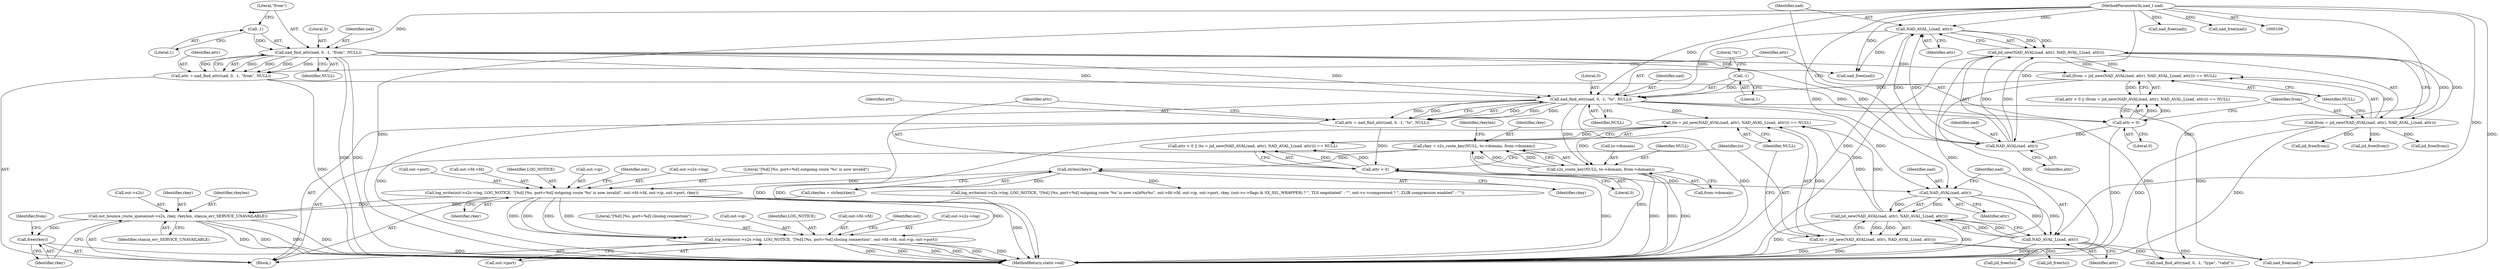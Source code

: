 digraph "0_jabberd2_aabcffae560d5fd00cd1d2ffce5d760353cf0a4d@API" {
"1000278" [label="(Call,log_write(out->s2s->log, LOG_NOTICE, \"[%d] [%s, port=%d] outgoing route '%s' is now invalid\", out->fd->fd, out->ip, out->port, rkey))"];
"1000195" [label="(Call,strlen(rkey))"];
"1000183" [label="(Call,rkey = s2s_route_key(NULL, to->domain, from->domain))"];
"1000185" [label="(Call,s2s_route_key(NULL, to->domain, from->domain))"];
"1000151" [label="(Call,nad_find_attr(nad, 0, -1, \"to\", NULL))"];
"1000138" [label="(Call,NAD_AVAL_L(nad, attr))"];
"1000135" [label="(Call,NAD_AVAL(nad, attr))"];
"1000119" [label="(Call,nad_find_attr(nad, 0, -1, \"from\", NULL))"];
"1000110" [label="(MethodParameterIn,nad_t nad)"];
"1000122" [label="(Call,-1)"];
"1000128" [label="(Call,attr < 0)"];
"1000117" [label="(Call,attr = nad_find_attr(nad, 0, -1, \"from\", NULL))"];
"1000154" [label="(Call,-1)"];
"1000131" [label="(Call,(from = jid_new(NAD_AVAL(nad, attr), NAD_AVAL_L(nad, attr))) == NULL)"];
"1000132" [label="(Call,from = jid_new(NAD_AVAL(nad, attr), NAD_AVAL_L(nad, attr)))"];
"1000134" [label="(Call,jid_new(NAD_AVAL(nad, attr), NAD_AVAL_L(nad, attr)))"];
"1000163" [label="(Call,(to = jid_new(NAD_AVAL(nad, attr), NAD_AVAL_L(nad, attr))) == NULL)"];
"1000164" [label="(Call,to = jid_new(NAD_AVAL(nad, attr), NAD_AVAL_L(nad, attr)))"];
"1000166" [label="(Call,jid_new(NAD_AVAL(nad, attr), NAD_AVAL_L(nad, attr)))"];
"1000167" [label="(Call,NAD_AVAL(nad, attr))"];
"1000160" [label="(Call,attr < 0)"];
"1000149" [label="(Call,attr = nad_find_attr(nad, 0, -1, \"to\", NULL))"];
"1000170" [label="(Call,NAD_AVAL_L(nad, attr))"];
"1000298" [label="(Call,log_write(out->s2s->log, LOG_NOTICE, \"[%d] [%s, port=%d] closing connection\", out->fd->fd, out->ip, out->port))"];
"1000327" [label="(Call,out_bounce_route_queue(out->s2s, rkey, rkeylen, stanza_err_SERVICE_UNAVAILABLE))"];
"1000334" [label="(Call,free(rkey))"];
"1000125" [label="(Identifier,NULL)"];
"1000195" [label="(Call,strlen(rkey))"];
"1000305" [label="(Literal,\"[%d] [%s, port=%d] closing connection\")"];
"1000164" [label="(Call,to = jid_new(NAD_AVAL(nad, attr), NAD_AVAL_L(nad, attr)))"];
"1000278" [label="(Call,log_write(out->s2s->log, LOG_NOTICE, \"[%d] [%s, port=%d] outgoing route '%s' is now invalid\", out->fd->fd, out->ip, out->port, rkey))"];
"1000336" [label="(Call,jid_free(from))"];
"1000166" [label="(Call,jid_new(NAD_AVAL(nad, attr), NAD_AVAL_L(nad, attr)))"];
"1000187" [label="(Call,to->domain)"];
"1000123" [label="(Literal,1)"];
"1000135" [label="(Call,NAD_AVAL(nad, attr))"];
"1000111" [label="(Block,)"];
"1000155" [label="(Literal,1)"];
"1000328" [label="(Call,out->s2s)"];
"1000314" [label="(Call,out->port)"];
"1000190" [label="(Call,from->domain)"];
"1000335" [label="(Identifier,rkey)"];
"1000140" [label="(Identifier,attr)"];
"1000279" [label="(Call,out->s2s->log)"];
"1000146" [label="(Call,nad_free(nad))"];
"1000342" [label="(MethodReturn,static void)"];
"1000129" [label="(Identifier,attr)"];
"1000186" [label="(Identifier,NULL)"];
"1000160" [label="(Call,attr < 0)"];
"1000337" [label="(Identifier,from)"];
"1000152" [label="(Identifier,nad)"];
"1000119" [label="(Call,nad_find_attr(nad, 0, -1, \"from\", NULL))"];
"1000156" [label="(Literal,\"to\")"];
"1000180" [label="(Call,nad_free(nad))"];
"1000334" [label="(Call,free(rkey))"];
"1000165" [label="(Identifier,to)"];
"1000311" [label="(Call,out->ip)"];
"1000297" [label="(Identifier,rkey)"];
"1000285" [label="(Literal,\"[%d] [%s, port=%d] outgoing route '%s' is now invalid\")"];
"1000194" [label="(Identifier,rkeylen)"];
"1000121" [label="(Literal,0)"];
"1000137" [label="(Identifier,attr)"];
"1000159" [label="(Call,attr < 0 || (to = jid_new(NAD_AVAL(nad, attr), NAD_AVAL_L(nad, attr))) == NULL)"];
"1000162" [label="(Literal,0)"];
"1000151" [label="(Call,nad_find_attr(nad, 0, -1, \"to\", NULL))"];
"1000130" [label="(Literal,0)"];
"1000132" [label="(Call,from = jid_new(NAD_AVAL(nad, attr), NAD_AVAL_L(nad, attr)))"];
"1000157" [label="(Identifier,NULL)"];
"1000171" [label="(Identifier,nad)"];
"1000304" [label="(Identifier,LOG_NOTICE)"];
"1000131" [label="(Call,(from = jid_new(NAD_AVAL(nad, attr), NAD_AVAL_L(nad, attr))) == NULL)"];
"1000150" [label="(Identifier,attr)"];
"1000169" [label="(Identifier,attr)"];
"1000306" [label="(Call,out->fd->fd)"];
"1000134" [label="(Call,jid_new(NAD_AVAL(nad, attr), NAD_AVAL_L(nad, attr)))"];
"1000196" [label="(Identifier,rkey)"];
"1000327" [label="(Call,out_bounce_route_queue(out->s2s, rkey, rkeylen, stanza_err_SERVICE_UNAVAILABLE))"];
"1000141" [label="(Identifier,NULL)"];
"1000184" [label="(Identifier,rkey)"];
"1000110" [label="(MethodParameterIn,nad_t nad)"];
"1000173" [label="(Identifier,NULL)"];
"1000167" [label="(Call,NAD_AVAL(nad, attr))"];
"1000271" [label="(Call,jid_free(from))"];
"1000120" [label="(Identifier,nad)"];
"1000124" [label="(Literal,\"from\")"];
"1000294" [label="(Call,out->port)"];
"1000333" [label="(Identifier,stanza_err_SERVICE_UNAVAILABLE)"];
"1000199" [label="(Call,nad_find_attr(nad, 0, -1, \"type\", \"valid\"))"];
"1000139" [label="(Identifier,nad)"];
"1000286" [label="(Call,out->fd->fd)"];
"1000118" [label="(Identifier,attr)"];
"1000319" [label="(Identifier,out)"];
"1000331" [label="(Identifier,rkey)"];
"1000284" [label="(Identifier,LOG_NOTICE)"];
"1000161" [label="(Identifier,attr)"];
"1000178" [label="(Call,jid_free(from))"];
"1000298" [label="(Call,log_write(out->s2s->log, LOG_NOTICE, \"[%d] [%s, port=%d] closing connection\", out->fd->fd, out->ip, out->port))"];
"1000136" [label="(Identifier,nad)"];
"1000299" [label="(Call,out->s2s->log)"];
"1000163" [label="(Call,(to = jid_new(NAD_AVAL(nad, attr), NAD_AVAL_L(nad, attr))) == NULL)"];
"1000275" [label="(Call,nad_free(nad))"];
"1000273" [label="(Call,jid_free(to))"];
"1000128" [label="(Call,attr < 0)"];
"1000291" [label="(Call,out->ip)"];
"1000170" [label="(Call,NAD_AVAL_L(nad, attr))"];
"1000133" [label="(Identifier,from)"];
"1000208" [label="(Call,log_write(out->s2s->log, LOG_NOTICE, \"[%d] [%s, port=%d] outgoing route '%s' is now valid%s%s\", out->fd->fd, out->ip, out->port, rkey, (out->s->flags & SX_SSL_WRAPPER) ? \", TLS negotiated\" : \"\", out->s->compressed ? \", ZLIB compression enabled\" : \"\"))"];
"1000153" [label="(Literal,0)"];
"1000340" [label="(Call,nad_free(nad))"];
"1000338" [label="(Call,jid_free(to))"];
"1000301" [label="(Identifier,out)"];
"1000117" [label="(Call,attr = nad_find_attr(nad, 0, -1, \"from\", NULL))"];
"1000183" [label="(Call,rkey = s2s_route_key(NULL, to->domain, from->domain))"];
"1000332" [label="(Identifier,rkeylen)"];
"1000168" [label="(Identifier,nad)"];
"1000185" [label="(Call,s2s_route_key(NULL, to->domain, from->domain))"];
"1000154" [label="(Call,-1)"];
"1000138" [label="(Call,NAD_AVAL_L(nad, attr))"];
"1000122" [label="(Call,-1)"];
"1000149" [label="(Call,attr = nad_find_attr(nad, 0, -1, \"to\", NULL))"];
"1000193" [label="(Call,rkeylen = strlen(rkey))"];
"1000127" [label="(Call,attr < 0 || (from = jid_new(NAD_AVAL(nad, attr), NAD_AVAL_L(nad, attr))) == NULL)"];
"1000172" [label="(Identifier,attr)"];
"1000278" -> "1000111"  [label="AST: "];
"1000278" -> "1000297"  [label="CFG: "];
"1000279" -> "1000278"  [label="AST: "];
"1000284" -> "1000278"  [label="AST: "];
"1000285" -> "1000278"  [label="AST: "];
"1000286" -> "1000278"  [label="AST: "];
"1000291" -> "1000278"  [label="AST: "];
"1000294" -> "1000278"  [label="AST: "];
"1000297" -> "1000278"  [label="AST: "];
"1000301" -> "1000278"  [label="CFG: "];
"1000278" -> "1000342"  [label="DDG: "];
"1000195" -> "1000278"  [label="DDG: "];
"1000278" -> "1000298"  [label="DDG: "];
"1000278" -> "1000298"  [label="DDG: "];
"1000278" -> "1000298"  [label="DDG: "];
"1000278" -> "1000298"  [label="DDG: "];
"1000278" -> "1000298"  [label="DDG: "];
"1000278" -> "1000327"  [label="DDG: "];
"1000195" -> "1000193"  [label="AST: "];
"1000195" -> "1000196"  [label="CFG: "];
"1000196" -> "1000195"  [label="AST: "];
"1000193" -> "1000195"  [label="CFG: "];
"1000195" -> "1000193"  [label="DDG: "];
"1000183" -> "1000195"  [label="DDG: "];
"1000195" -> "1000208"  [label="DDG: "];
"1000183" -> "1000111"  [label="AST: "];
"1000183" -> "1000185"  [label="CFG: "];
"1000184" -> "1000183"  [label="AST: "];
"1000185" -> "1000183"  [label="AST: "];
"1000194" -> "1000183"  [label="CFG: "];
"1000183" -> "1000342"  [label="DDG: "];
"1000185" -> "1000183"  [label="DDG: "];
"1000185" -> "1000183"  [label="DDG: "];
"1000185" -> "1000183"  [label="DDG: "];
"1000185" -> "1000190"  [label="CFG: "];
"1000186" -> "1000185"  [label="AST: "];
"1000187" -> "1000185"  [label="AST: "];
"1000190" -> "1000185"  [label="AST: "];
"1000185" -> "1000342"  [label="DDG: "];
"1000185" -> "1000342"  [label="DDG: "];
"1000185" -> "1000342"  [label="DDG: "];
"1000151" -> "1000185"  [label="DDG: "];
"1000163" -> "1000185"  [label="DDG: "];
"1000151" -> "1000149"  [label="AST: "];
"1000151" -> "1000157"  [label="CFG: "];
"1000152" -> "1000151"  [label="AST: "];
"1000153" -> "1000151"  [label="AST: "];
"1000154" -> "1000151"  [label="AST: "];
"1000156" -> "1000151"  [label="AST: "];
"1000157" -> "1000151"  [label="AST: "];
"1000149" -> "1000151"  [label="CFG: "];
"1000151" -> "1000342"  [label="DDG: "];
"1000151" -> "1000342"  [label="DDG: "];
"1000151" -> "1000149"  [label="DDG: "];
"1000151" -> "1000149"  [label="DDG: "];
"1000151" -> "1000149"  [label="DDG: "];
"1000151" -> "1000149"  [label="DDG: "];
"1000151" -> "1000149"  [label="DDG: "];
"1000138" -> "1000151"  [label="DDG: "];
"1000119" -> "1000151"  [label="DDG: "];
"1000119" -> "1000151"  [label="DDG: "];
"1000110" -> "1000151"  [label="DDG: "];
"1000154" -> "1000151"  [label="DDG: "];
"1000131" -> "1000151"  [label="DDG: "];
"1000151" -> "1000167"  [label="DDG: "];
"1000151" -> "1000163"  [label="DDG: "];
"1000151" -> "1000180"  [label="DDG: "];
"1000151" -> "1000199"  [label="DDG: "];
"1000138" -> "1000134"  [label="AST: "];
"1000138" -> "1000140"  [label="CFG: "];
"1000139" -> "1000138"  [label="AST: "];
"1000140" -> "1000138"  [label="AST: "];
"1000134" -> "1000138"  [label="CFG: "];
"1000138" -> "1000342"  [label="DDG: "];
"1000138" -> "1000134"  [label="DDG: "];
"1000138" -> "1000134"  [label="DDG: "];
"1000135" -> "1000138"  [label="DDG: "];
"1000135" -> "1000138"  [label="DDG: "];
"1000110" -> "1000138"  [label="DDG: "];
"1000138" -> "1000146"  [label="DDG: "];
"1000135" -> "1000134"  [label="AST: "];
"1000135" -> "1000137"  [label="CFG: "];
"1000136" -> "1000135"  [label="AST: "];
"1000137" -> "1000135"  [label="AST: "];
"1000139" -> "1000135"  [label="CFG: "];
"1000135" -> "1000134"  [label="DDG: "];
"1000135" -> "1000134"  [label="DDG: "];
"1000119" -> "1000135"  [label="DDG: "];
"1000110" -> "1000135"  [label="DDG: "];
"1000128" -> "1000135"  [label="DDG: "];
"1000119" -> "1000117"  [label="AST: "];
"1000119" -> "1000125"  [label="CFG: "];
"1000120" -> "1000119"  [label="AST: "];
"1000121" -> "1000119"  [label="AST: "];
"1000122" -> "1000119"  [label="AST: "];
"1000124" -> "1000119"  [label="AST: "];
"1000125" -> "1000119"  [label="AST: "];
"1000117" -> "1000119"  [label="CFG: "];
"1000119" -> "1000342"  [label="DDG: "];
"1000119" -> "1000342"  [label="DDG: "];
"1000119" -> "1000117"  [label="DDG: "];
"1000119" -> "1000117"  [label="DDG: "];
"1000119" -> "1000117"  [label="DDG: "];
"1000119" -> "1000117"  [label="DDG: "];
"1000119" -> "1000117"  [label="DDG: "];
"1000110" -> "1000119"  [label="DDG: "];
"1000122" -> "1000119"  [label="DDG: "];
"1000119" -> "1000131"  [label="DDG: "];
"1000119" -> "1000146"  [label="DDG: "];
"1000110" -> "1000108"  [label="AST: "];
"1000110" -> "1000342"  [label="DDG: "];
"1000110" -> "1000146"  [label="DDG: "];
"1000110" -> "1000167"  [label="DDG: "];
"1000110" -> "1000170"  [label="DDG: "];
"1000110" -> "1000180"  [label="DDG: "];
"1000110" -> "1000199"  [label="DDG: "];
"1000110" -> "1000275"  [label="DDG: "];
"1000110" -> "1000340"  [label="DDG: "];
"1000122" -> "1000123"  [label="CFG: "];
"1000123" -> "1000122"  [label="AST: "];
"1000124" -> "1000122"  [label="CFG: "];
"1000128" -> "1000127"  [label="AST: "];
"1000128" -> "1000130"  [label="CFG: "];
"1000129" -> "1000128"  [label="AST: "];
"1000130" -> "1000128"  [label="AST: "];
"1000133" -> "1000128"  [label="CFG: "];
"1000127" -> "1000128"  [label="CFG: "];
"1000128" -> "1000342"  [label="DDG: "];
"1000128" -> "1000127"  [label="DDG: "];
"1000128" -> "1000127"  [label="DDG: "];
"1000117" -> "1000128"  [label="DDG: "];
"1000117" -> "1000111"  [label="AST: "];
"1000118" -> "1000117"  [label="AST: "];
"1000129" -> "1000117"  [label="CFG: "];
"1000117" -> "1000342"  [label="DDG: "];
"1000154" -> "1000155"  [label="CFG: "];
"1000155" -> "1000154"  [label="AST: "];
"1000156" -> "1000154"  [label="CFG: "];
"1000131" -> "1000127"  [label="AST: "];
"1000131" -> "1000141"  [label="CFG: "];
"1000132" -> "1000131"  [label="AST: "];
"1000141" -> "1000131"  [label="AST: "];
"1000127" -> "1000131"  [label="CFG: "];
"1000131" -> "1000342"  [label="DDG: "];
"1000131" -> "1000127"  [label="DDG: "];
"1000132" -> "1000131"  [label="DDG: "];
"1000134" -> "1000131"  [label="DDG: "];
"1000134" -> "1000131"  [label="DDG: "];
"1000132" -> "1000134"  [label="CFG: "];
"1000133" -> "1000132"  [label="AST: "];
"1000134" -> "1000132"  [label="AST: "];
"1000141" -> "1000132"  [label="CFG: "];
"1000132" -> "1000342"  [label="DDG: "];
"1000132" -> "1000342"  [label="DDG: "];
"1000134" -> "1000132"  [label="DDG: "];
"1000134" -> "1000132"  [label="DDG: "];
"1000132" -> "1000178"  [label="DDG: "];
"1000132" -> "1000271"  [label="DDG: "];
"1000132" -> "1000336"  [label="DDG: "];
"1000134" -> "1000342"  [label="DDG: "];
"1000134" -> "1000342"  [label="DDG: "];
"1000163" -> "1000159"  [label="AST: "];
"1000163" -> "1000173"  [label="CFG: "];
"1000164" -> "1000163"  [label="AST: "];
"1000173" -> "1000163"  [label="AST: "];
"1000159" -> "1000163"  [label="CFG: "];
"1000163" -> "1000342"  [label="DDG: "];
"1000163" -> "1000159"  [label="DDG: "];
"1000164" -> "1000163"  [label="DDG: "];
"1000166" -> "1000163"  [label="DDG: "];
"1000166" -> "1000163"  [label="DDG: "];
"1000164" -> "1000166"  [label="CFG: "];
"1000165" -> "1000164"  [label="AST: "];
"1000166" -> "1000164"  [label="AST: "];
"1000173" -> "1000164"  [label="CFG: "];
"1000164" -> "1000342"  [label="DDG: "];
"1000164" -> "1000342"  [label="DDG: "];
"1000166" -> "1000164"  [label="DDG: "];
"1000166" -> "1000164"  [label="DDG: "];
"1000164" -> "1000273"  [label="DDG: "];
"1000164" -> "1000338"  [label="DDG: "];
"1000166" -> "1000170"  [label="CFG: "];
"1000167" -> "1000166"  [label="AST: "];
"1000170" -> "1000166"  [label="AST: "];
"1000166" -> "1000342"  [label="DDG: "];
"1000166" -> "1000342"  [label="DDG: "];
"1000167" -> "1000166"  [label="DDG: "];
"1000167" -> "1000166"  [label="DDG: "];
"1000170" -> "1000166"  [label="DDG: "];
"1000170" -> "1000166"  [label="DDG: "];
"1000167" -> "1000169"  [label="CFG: "];
"1000168" -> "1000167"  [label="AST: "];
"1000169" -> "1000167"  [label="AST: "];
"1000171" -> "1000167"  [label="CFG: "];
"1000160" -> "1000167"  [label="DDG: "];
"1000167" -> "1000170"  [label="DDG: "];
"1000167" -> "1000170"  [label="DDG: "];
"1000160" -> "1000159"  [label="AST: "];
"1000160" -> "1000162"  [label="CFG: "];
"1000161" -> "1000160"  [label="AST: "];
"1000162" -> "1000160"  [label="AST: "];
"1000165" -> "1000160"  [label="CFG: "];
"1000159" -> "1000160"  [label="CFG: "];
"1000160" -> "1000342"  [label="DDG: "];
"1000160" -> "1000159"  [label="DDG: "];
"1000160" -> "1000159"  [label="DDG: "];
"1000149" -> "1000160"  [label="DDG: "];
"1000149" -> "1000111"  [label="AST: "];
"1000150" -> "1000149"  [label="AST: "];
"1000161" -> "1000149"  [label="CFG: "];
"1000149" -> "1000342"  [label="DDG: "];
"1000170" -> "1000172"  [label="CFG: "];
"1000171" -> "1000170"  [label="AST: "];
"1000172" -> "1000170"  [label="AST: "];
"1000170" -> "1000342"  [label="DDG: "];
"1000170" -> "1000180"  [label="DDG: "];
"1000170" -> "1000199"  [label="DDG: "];
"1000298" -> "1000111"  [label="AST: "];
"1000298" -> "1000314"  [label="CFG: "];
"1000299" -> "1000298"  [label="AST: "];
"1000304" -> "1000298"  [label="AST: "];
"1000305" -> "1000298"  [label="AST: "];
"1000306" -> "1000298"  [label="AST: "];
"1000311" -> "1000298"  [label="AST: "];
"1000314" -> "1000298"  [label="AST: "];
"1000319" -> "1000298"  [label="CFG: "];
"1000298" -> "1000342"  [label="DDG: "];
"1000298" -> "1000342"  [label="DDG: "];
"1000298" -> "1000342"  [label="DDG: "];
"1000298" -> "1000342"  [label="DDG: "];
"1000298" -> "1000342"  [label="DDG: "];
"1000298" -> "1000342"  [label="DDG: "];
"1000327" -> "1000111"  [label="AST: "];
"1000327" -> "1000333"  [label="CFG: "];
"1000328" -> "1000327"  [label="AST: "];
"1000331" -> "1000327"  [label="AST: "];
"1000332" -> "1000327"  [label="AST: "];
"1000333" -> "1000327"  [label="AST: "];
"1000335" -> "1000327"  [label="CFG: "];
"1000327" -> "1000342"  [label="DDG: "];
"1000327" -> "1000342"  [label="DDG: "];
"1000327" -> "1000342"  [label="DDG: "];
"1000327" -> "1000342"  [label="DDG: "];
"1000193" -> "1000327"  [label="DDG: "];
"1000327" -> "1000334"  [label="DDG: "];
"1000334" -> "1000111"  [label="AST: "];
"1000334" -> "1000335"  [label="CFG: "];
"1000335" -> "1000334"  [label="AST: "];
"1000337" -> "1000334"  [label="CFG: "];
"1000334" -> "1000342"  [label="DDG: "];
}
